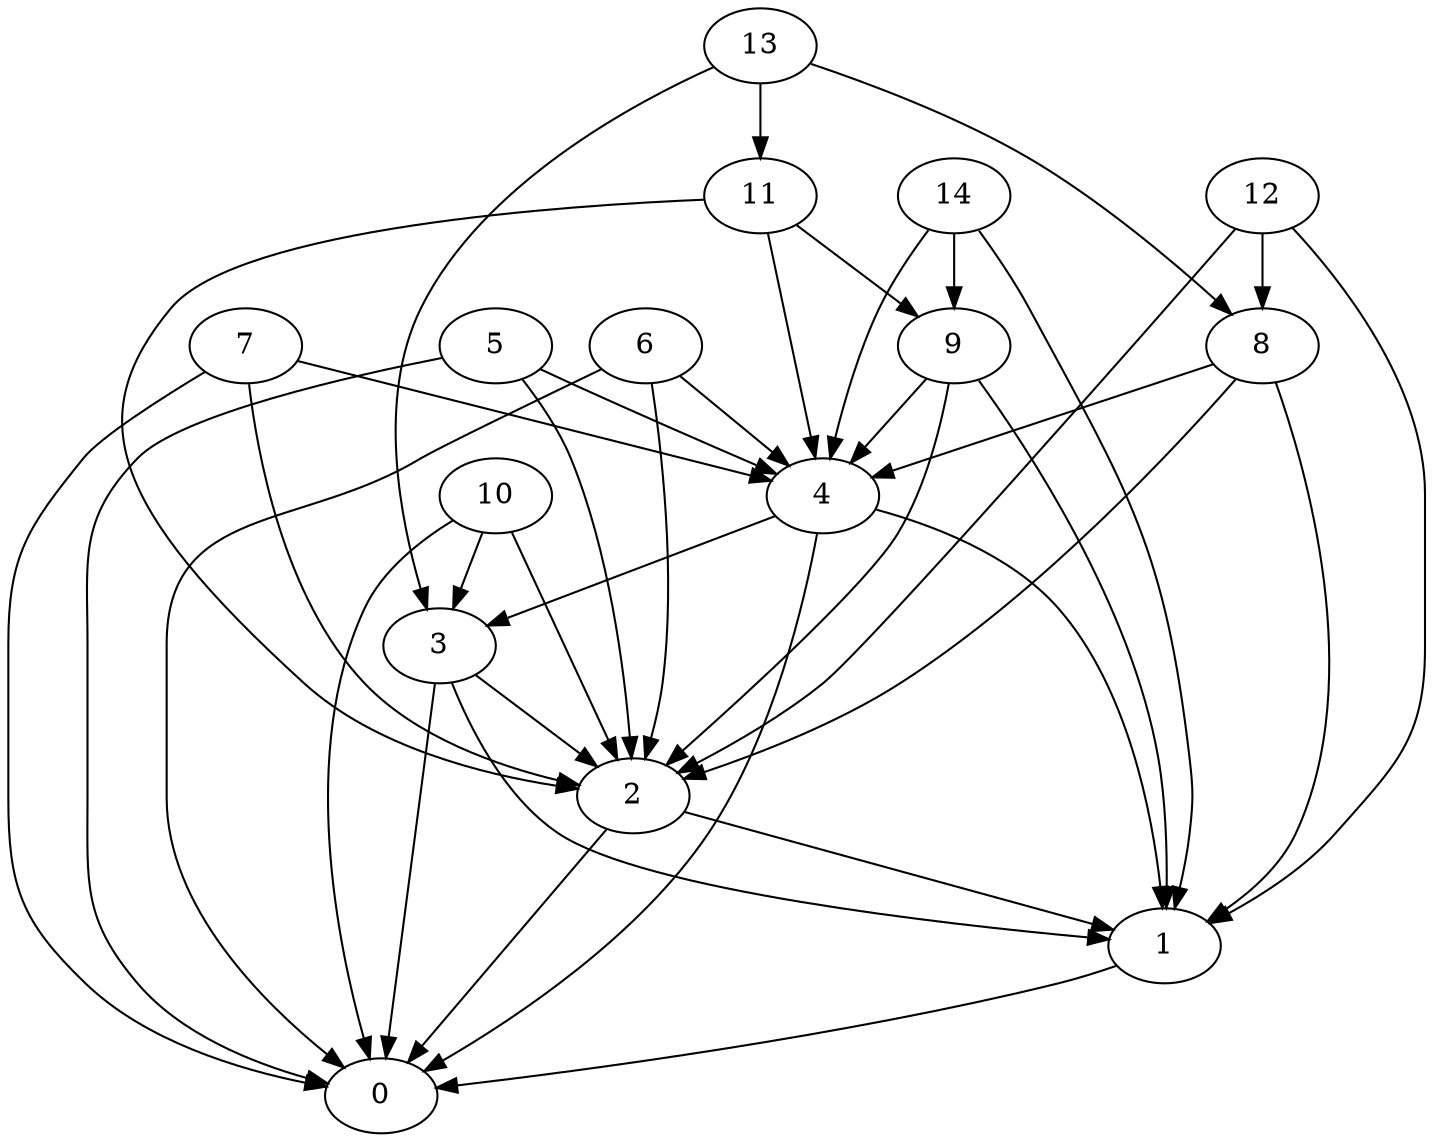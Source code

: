 /* Created by igraph 0.6.5 */
digraph {
  0;
  1;
  2;
  3;
  4;
  5;
  6;
  7;
  8;
  9;
  10;
  11;
  12;
  13;
  14;

  1 -> 0;
  2 -> 0;
  2 -> 1;
  3 -> 0;
  3 -> 1;
  3 -> 2;
  4 -> 3;
  4 -> 0;
  4 -> 1;
  5 -> 0;
  5 -> 2;
  5 -> 4;
  6 -> 4;
  6 -> 0;
  6 -> 2;
  7 -> 4;
  7 -> 0;
  7 -> 2;
  8 -> 1;
  8 -> 2;
  8 -> 4;
  9 -> 2;
  9 -> 1;
  9 -> 4;
  10 -> 0;
  10 -> 2;
  10 -> 3;
  11 -> 4;
  11 -> 2;
  11 -> 9;
  12 -> 1;
  12 -> 8;
  12 -> 2;
  13 -> 11;
  13 -> 3;
  13 -> 8;
  14 -> 4;
  14 -> 1;
  14 -> 9;
}

